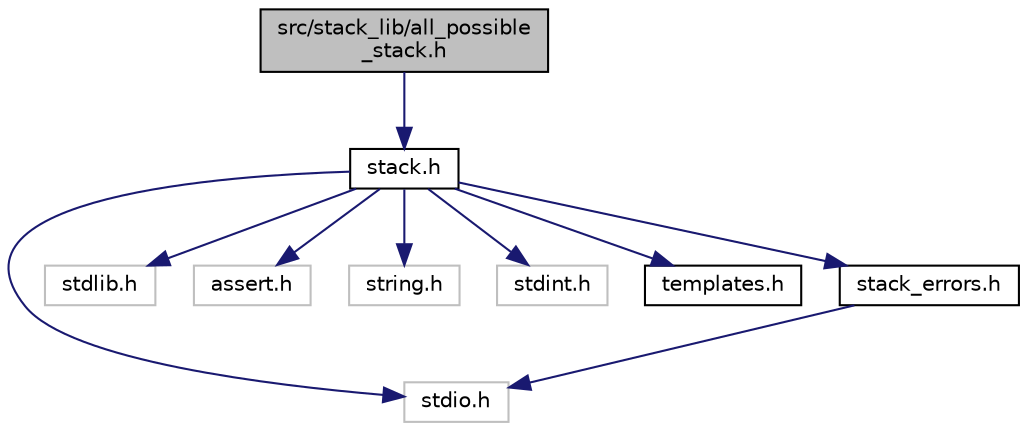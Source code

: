 digraph "src/stack_lib/all_possible_stack.h"
{
  edge [fontname="Helvetica",fontsize="10",labelfontname="Helvetica",labelfontsize="10"];
  node [fontname="Helvetica",fontsize="10",shape=record];
  Node0 [label="src/stack_lib/all_possible\l_stack.h",height=0.2,width=0.4,color="black", fillcolor="grey75", style="filled", fontcolor="black"];
  Node0 -> Node1 [color="midnightblue",fontsize="10",style="solid",fontname="Helvetica"];
  Node1 [label="stack.h",height=0.2,width=0.4,color="black", fillcolor="white", style="filled",URL="$stack_8h.html",tooltip="Definitions of methods for stack. "];
  Node1 -> Node2 [color="midnightblue",fontsize="10",style="solid",fontname="Helvetica"];
  Node2 [label="stdio.h",height=0.2,width=0.4,color="grey75", fillcolor="white", style="filled"];
  Node1 -> Node3 [color="midnightblue",fontsize="10",style="solid",fontname="Helvetica"];
  Node3 [label="stdlib.h",height=0.2,width=0.4,color="grey75", fillcolor="white", style="filled"];
  Node1 -> Node4 [color="midnightblue",fontsize="10",style="solid",fontname="Helvetica"];
  Node4 [label="assert.h",height=0.2,width=0.4,color="grey75", fillcolor="white", style="filled"];
  Node1 -> Node5 [color="midnightblue",fontsize="10",style="solid",fontname="Helvetica"];
  Node5 [label="string.h",height=0.2,width=0.4,color="grey75", fillcolor="white", style="filled"];
  Node1 -> Node6 [color="midnightblue",fontsize="10",style="solid",fontname="Helvetica"];
  Node6 [label="stdint.h",height=0.2,width=0.4,color="grey75", fillcolor="white", style="filled"];
  Node1 -> Node7 [color="midnightblue",fontsize="10",style="solid",fontname="Helvetica"];
  Node7 [label="templates.h",height=0.2,width=0.4,color="black", fillcolor="white", style="filled",URL="$templates_8h.html"];
  Node1 -> Node8 [color="midnightblue",fontsize="10",style="solid",fontname="Helvetica"];
  Node8 [label="stack_errors.h",height=0.2,width=0.4,color="black", fillcolor="white", style="filled",URL="$stack__errors_8h.html",tooltip="Definitions of any types of errors in stack. "];
  Node8 -> Node2 [color="midnightblue",fontsize="10",style="solid",fontname="Helvetica"];
}
